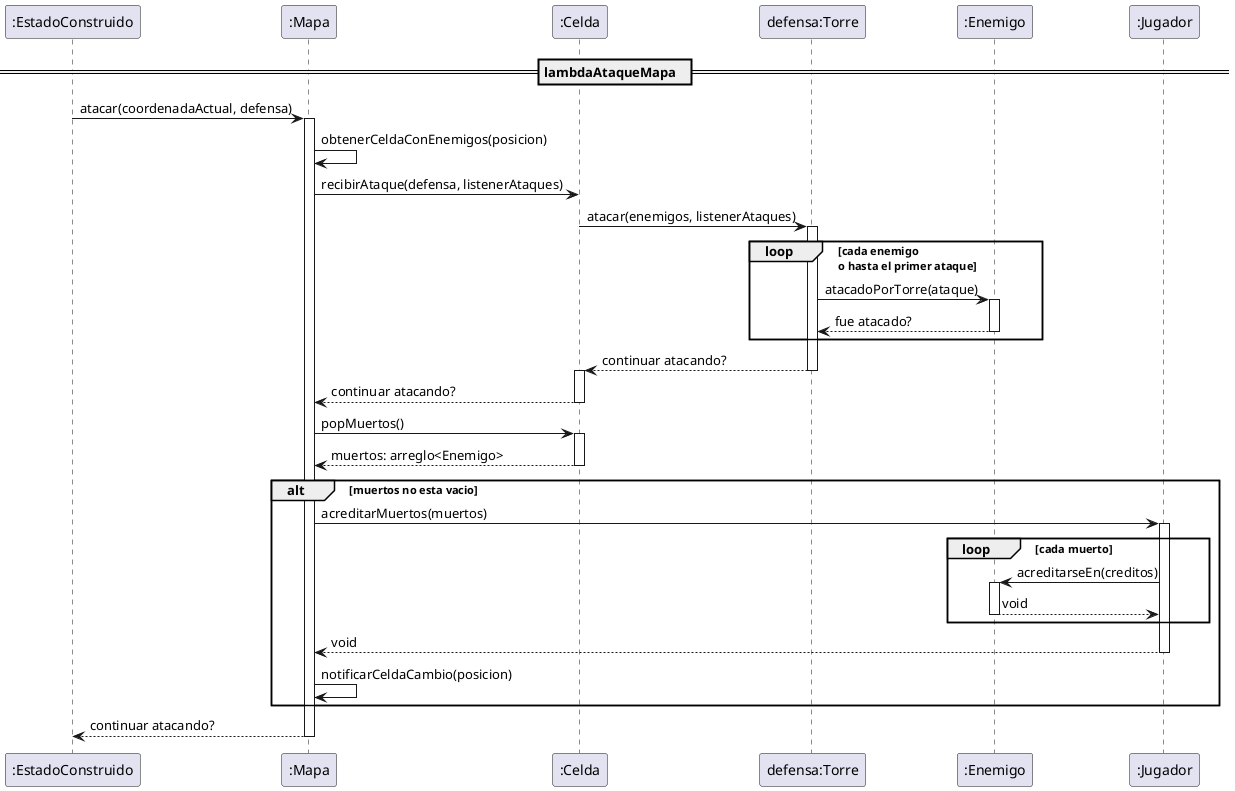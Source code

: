 @startuml


participant ":EstadoConstruido" as cons
participant ":Mapa" as mapa
participant ":Celda" as cell
participant "defensa:Torre" as def
participant ":Enemigo" as enemigo
participant ":Jugador" as jugador



== lambdaAtaqueMapa  == 
cons->mapa:atacar(coordenadaActual, defensa)
activate mapa
mapa->mapa: obtenerCeldaConEnemigos(posicion)
mapa->cell: recibirAtaque(defensa, listenerAtaques)
cell-> def: atacar(enemigos, listenerAtaques)
activate def
loop cada enemigo\no hasta el primer ataque

def-> enemigo: atacadoPorTorre(ataque)
activate enemigo
enemigo--> def : fue atacado?
deactivate enemigo
end

def--> cell: continuar atacando?
deactivate def

activate cell
cell--> mapa : continuar atacando?
deactivate cell

mapa->cell: popMuertos()
activate cell
cell--> mapa : muertos: arreglo<Enemigo>
deactivate cell

alt muertos no esta vacio
mapa->jugador: acreditarMuertos(muertos)
activate jugador
loop cada muerto
jugador-> enemigo: acreditarseEn(creditos)
activate enemigo
enemigo--> jugador: void
deactivate enemigo
end

jugador-->mapa: void
deactivate jugador
mapa->mapa: notificarCeldaCambio(posicion)
end
mapa--> cons: continuar atacando?



deactivate mapa

@enduml